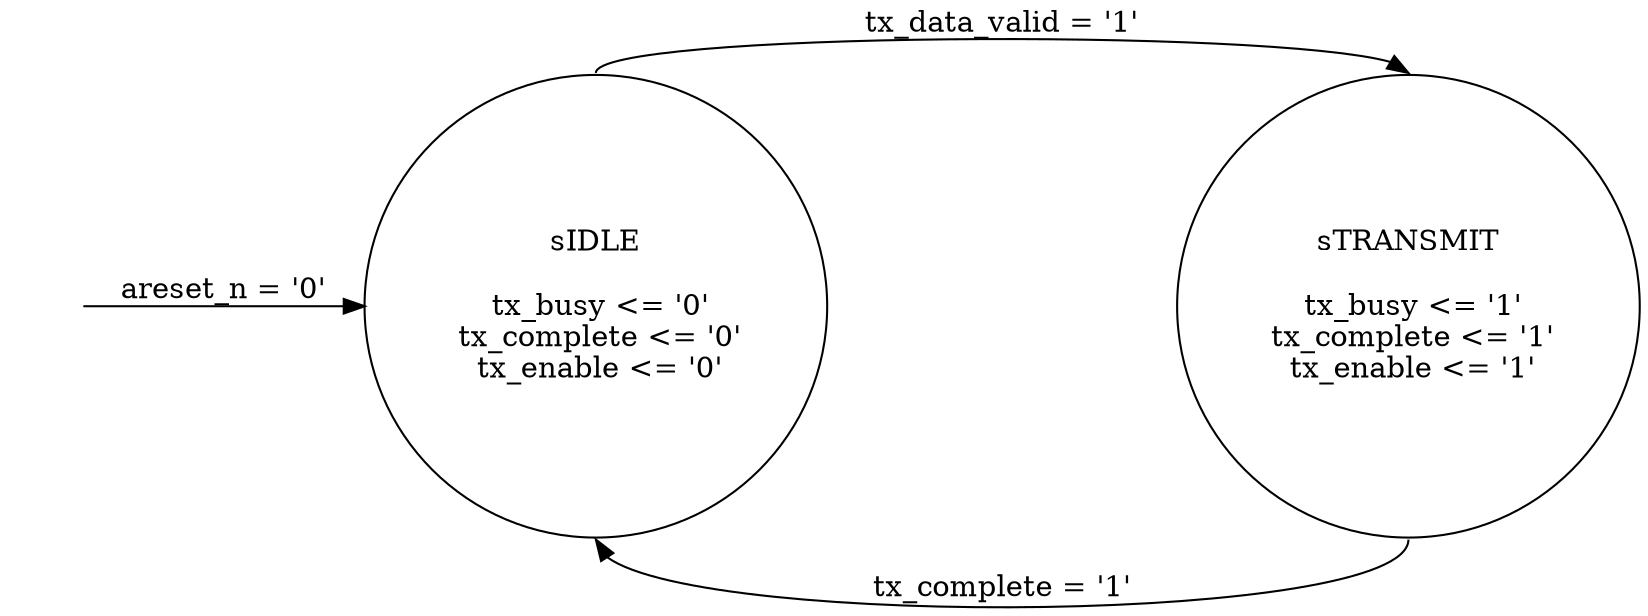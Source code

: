 digraph fsm_tx_uart_sd {
	rankdir=LR
	node [shape=circle]
	a [label="" color=white]
	sIDLE [label="sIDLE

 tx_busy <= '0'
 tx_complete <= '0'
 tx_enable <= '0'"]
	sTRANSMIT [label="sTRANSMIT

 tx_busy <= '1'
 tx_complete <= '1'
 tx_enable <= '1'"]
	a:e -> sIDLE:w [label="areset_n = '0'"]
	sIDLE:n -> sTRANSMIT:n [label="tx_data_valid = '1'"]
	sTRANSMIT:s -> sIDLE:s [label="tx_complete = '1'"]
}
